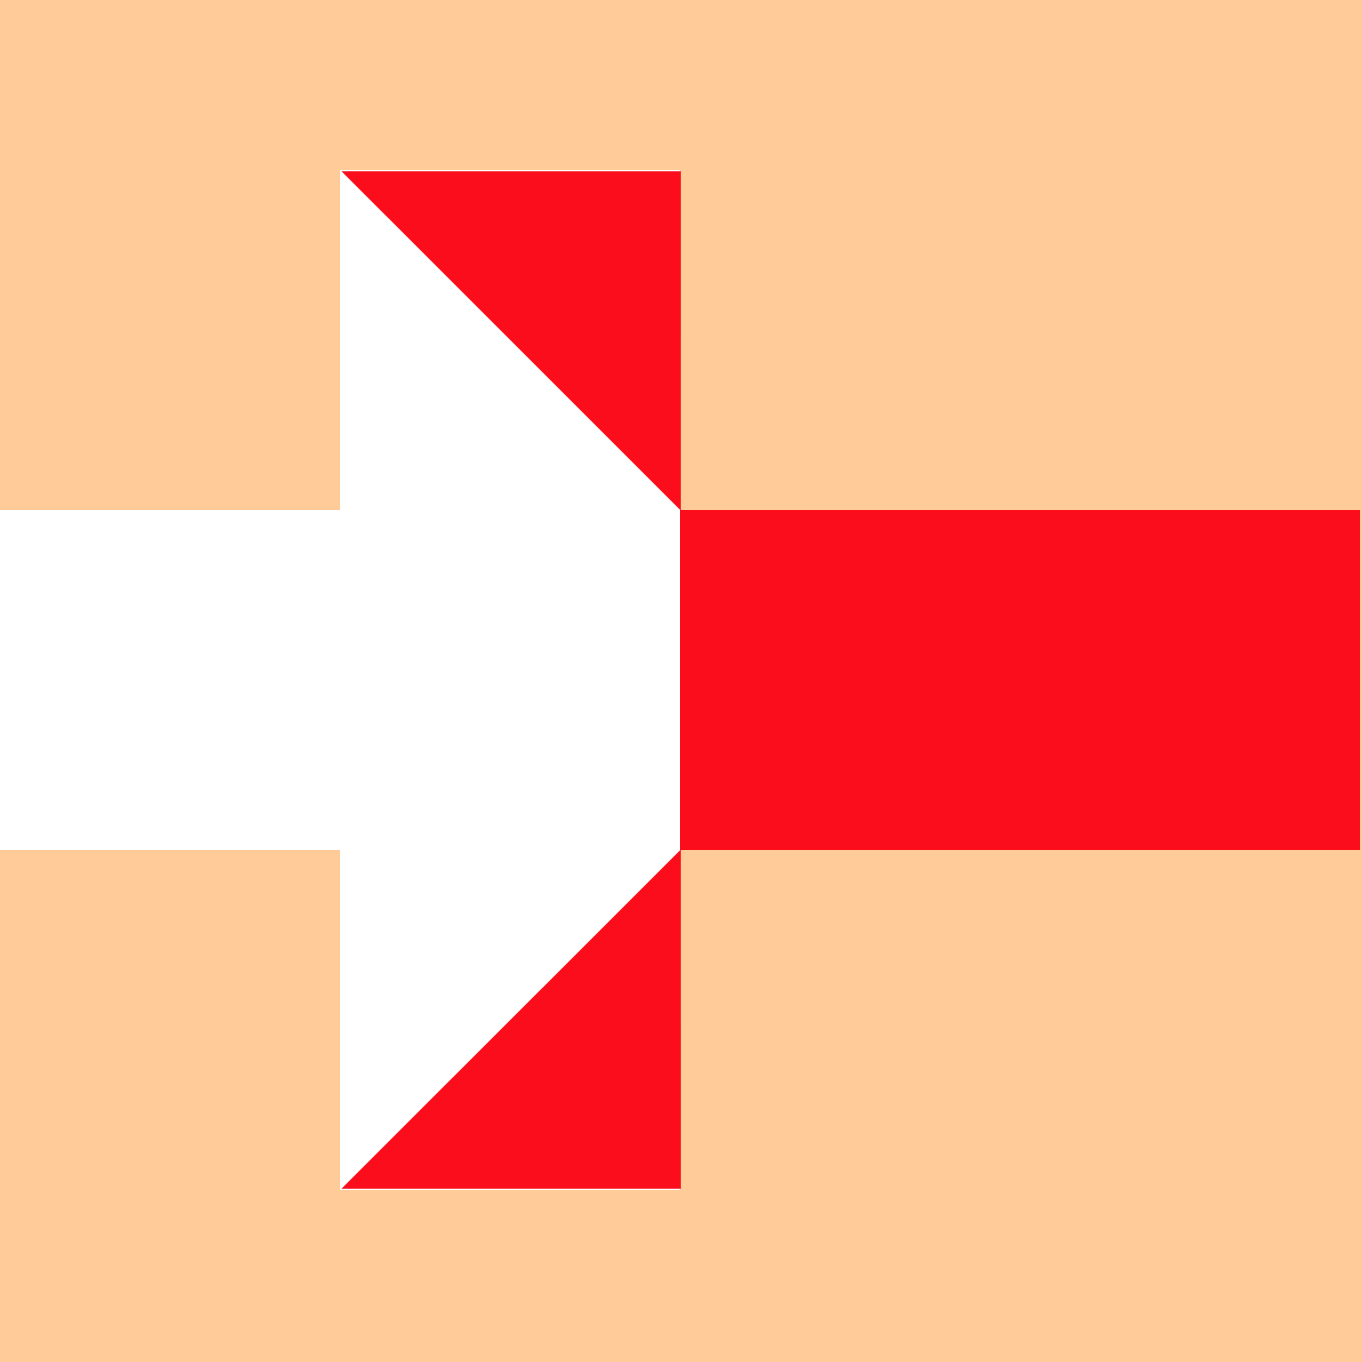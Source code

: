 <mxfile version="13.10.4" type="google"><diagram id="rCqqelwdL7aDCDcrHvWe" name="Page-1"><mxGraphModel dx="1106" dy="495" grid="1" gridSize="10" guides="1" tooltips="1" connect="1" arrows="1" fold="1" page="1" pageScale="1" pageWidth="850" pageHeight="1100" background="#FFCC99" math="0" shadow="0"><root><mxCell id="0"/><mxCell id="1" parent="0"/><mxCell id="ocjzD3uIm4yH6DmzXXvP-1" value="" style="rounded=0;whiteSpace=wrap;html=1;fillColor=#FFFFFF;strokeColor=none;" parent="1" vertex="1"><mxGeometry y="321" width="170" height="170" as="geometry"/></mxCell><mxCell id="ocjzD3uIm4yH6DmzXXvP-2" value="" style="rounded=0;whiteSpace=wrap;html=1;fillColor=#FFFFFF;strokeColor=none;" parent="1" vertex="1"><mxGeometry x="170" y="321" width="170" height="170" as="geometry"/></mxCell><mxCell id="ocjzD3uIm4yH6DmzXXvP-3" value="" style="rounded=0;whiteSpace=wrap;html=1;strokeColor=none;fillColor=#fc0d1b;" parent="1" vertex="1"><mxGeometry x="340" y="321" width="170" height="170" as="geometry"/></mxCell><mxCell id="ocjzD3uIm4yH6DmzXXvP-4" value="" style="rounded=0;whiteSpace=wrap;html=1;strokeColor=none;fillColor=#fc0d1b;" parent="1" vertex="1"><mxGeometry x="510" y="321" width="170" height="170" as="geometry"/></mxCell><mxCell id="ocjzD3uIm4yH6DmzXXvP-5" value="" style="rounded=0;whiteSpace=wrap;html=1;fillColor=#FFFFFF;strokeColor=none;" parent="1" vertex="1"><mxGeometry x="170" y="491" width="170" height="170" as="geometry"/></mxCell><mxCell id="ocjzD3uIm4yH6DmzXXvP-6" value="" style="rounded=0;whiteSpace=wrap;html=1;fillColor=#FFFFFF;strokeColor=none;" parent="1" vertex="1"><mxGeometry x="170" y="151" width="170" height="170" as="geometry"/></mxCell><mxCell id="fgOtShdxPIVDK9CVA_O1-2" value="" style="triangle;whiteSpace=wrap;html=1;fillColor=#fc0d1b;rotation=45;strokeColor=none;" vertex="1" parent="1"><mxGeometry x="237.99" y="498" width="120" height="240" as="geometry"/></mxCell><mxCell id="fgOtShdxPIVDK9CVA_O1-3" value="" style="triangle;whiteSpace=wrap;html=1;fillColor=#fc0d1b;rotation=45;strokeColor=none;direction=north;" vertex="1" parent="1"><mxGeometry x="177.99" y="134" width="240" height="120" as="geometry"/></mxCell></root></mxGraphModel></diagram></mxfile>